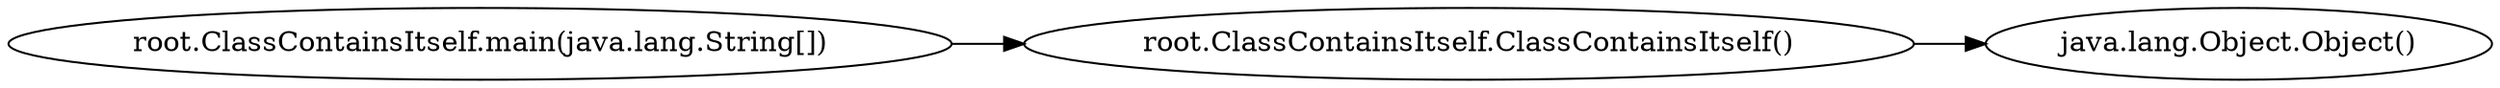 digraph graphname {
rankdir="LR";
0 [label="root.ClassContainsItself.ClassContainsItself()"]
1 [label="java.lang.Object.Object()"]
2 [label="root.ClassContainsItself.main(java.lang.String[])"]
0 -> 1
2 -> 0
}
